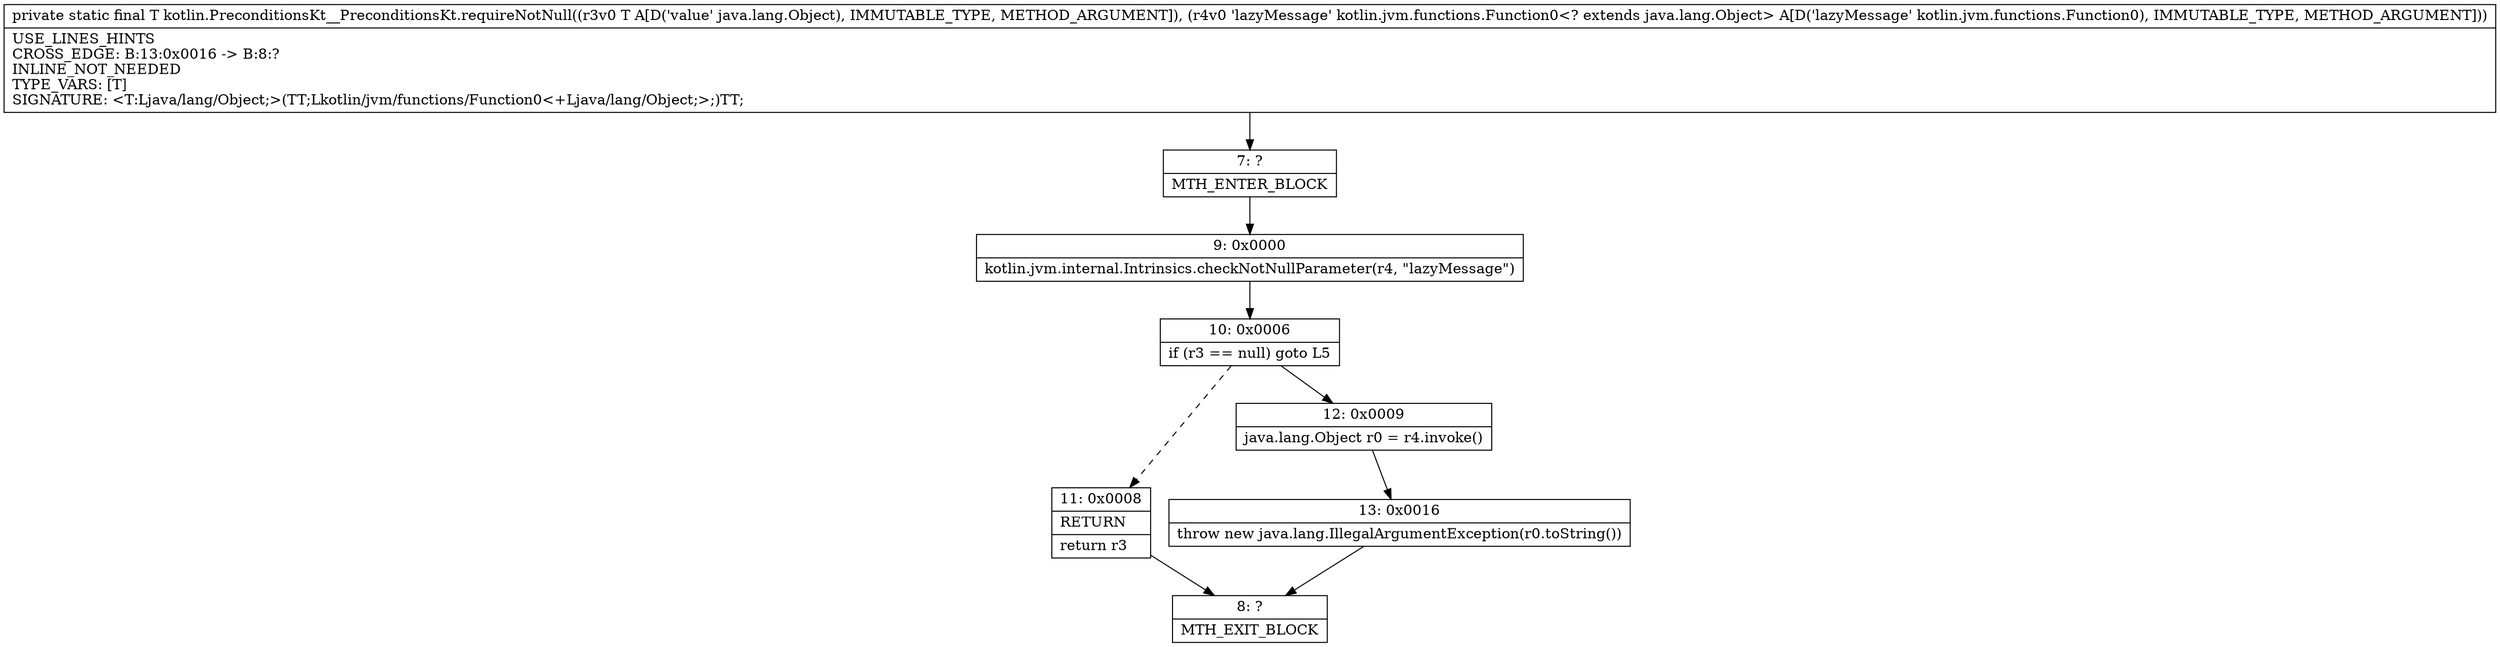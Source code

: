 digraph "CFG forkotlin.PreconditionsKt__PreconditionsKt.requireNotNull(Ljava\/lang\/Object;Lkotlin\/jvm\/functions\/Function0;)Ljava\/lang\/Object;" {
Node_7 [shape=record,label="{7\:\ ?|MTH_ENTER_BLOCK\l}"];
Node_9 [shape=record,label="{9\:\ 0x0000|kotlin.jvm.internal.Intrinsics.checkNotNullParameter(r4, \"lazyMessage\")\l}"];
Node_10 [shape=record,label="{10\:\ 0x0006|if (r3 == null) goto L5\l}"];
Node_11 [shape=record,label="{11\:\ 0x0008|RETURN\l|return r3\l}"];
Node_8 [shape=record,label="{8\:\ ?|MTH_EXIT_BLOCK\l}"];
Node_12 [shape=record,label="{12\:\ 0x0009|java.lang.Object r0 = r4.invoke()\l}"];
Node_13 [shape=record,label="{13\:\ 0x0016|throw new java.lang.IllegalArgumentException(r0.toString())\l}"];
MethodNode[shape=record,label="{private static final T kotlin.PreconditionsKt__PreconditionsKt.requireNotNull((r3v0 T A[D('value' java.lang.Object), IMMUTABLE_TYPE, METHOD_ARGUMENT]), (r4v0 'lazyMessage' kotlin.jvm.functions.Function0\<? extends java.lang.Object\> A[D('lazyMessage' kotlin.jvm.functions.Function0), IMMUTABLE_TYPE, METHOD_ARGUMENT]))  | USE_LINES_HINTS\lCROSS_EDGE: B:13:0x0016 \-\> B:8:?\lINLINE_NOT_NEEDED\lTYPE_VARS: [T]\lSIGNATURE: \<T:Ljava\/lang\/Object;\>(TT;Lkotlin\/jvm\/functions\/Function0\<+Ljava\/lang\/Object;\>;)TT;\l}"];
MethodNode -> Node_7;Node_7 -> Node_9;
Node_9 -> Node_10;
Node_10 -> Node_11[style=dashed];
Node_10 -> Node_12;
Node_11 -> Node_8;
Node_12 -> Node_13;
Node_13 -> Node_8;
}


